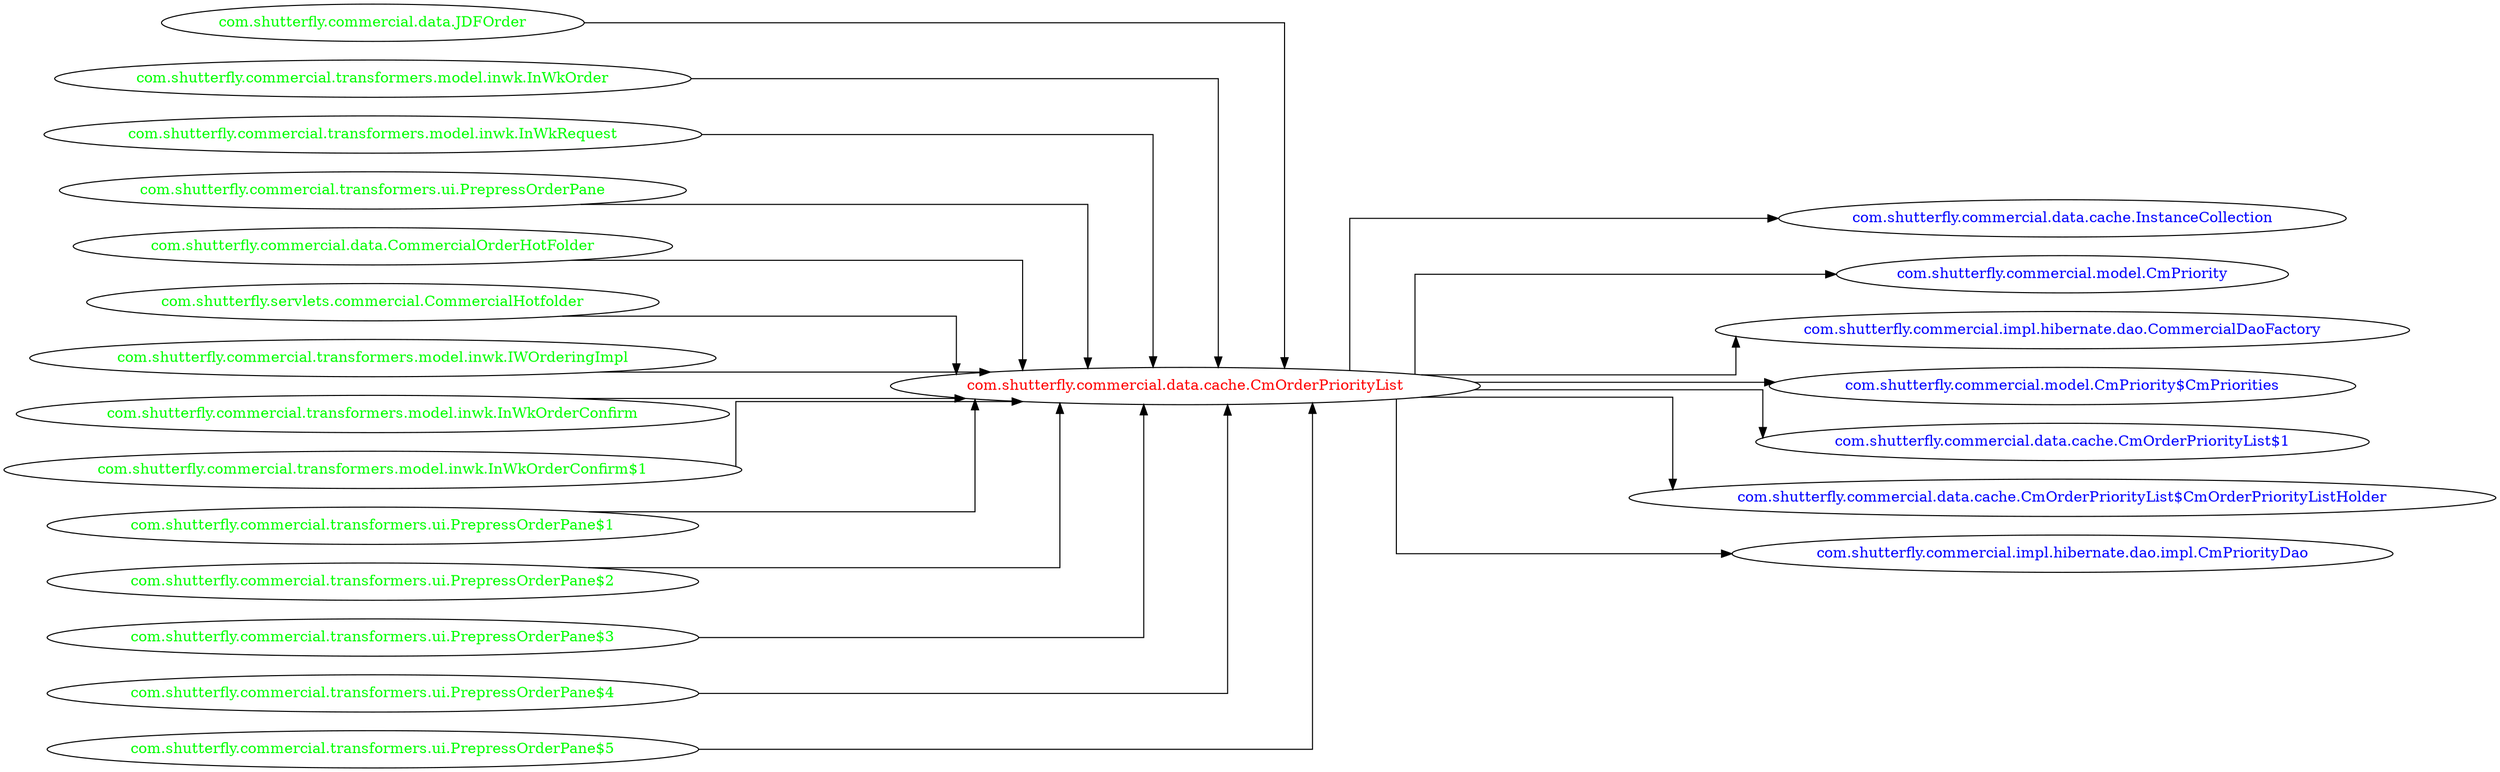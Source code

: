 digraph dependencyGraph {
 concentrate=true;
 ranksep="2.0";
 rankdir="LR"; 
 splines="ortho";
"com.shutterfly.commercial.data.cache.CmOrderPriorityList" [fontcolor="red"];
"com.shutterfly.commercial.data.cache.InstanceCollection" [ fontcolor="blue" ];
"com.shutterfly.commercial.data.cache.CmOrderPriorityList"->"com.shutterfly.commercial.data.cache.InstanceCollection";
"com.shutterfly.commercial.model.CmPriority" [ fontcolor="blue" ];
"com.shutterfly.commercial.data.cache.CmOrderPriorityList"->"com.shutterfly.commercial.model.CmPriority";
"com.shutterfly.commercial.impl.hibernate.dao.CommercialDaoFactory" [ fontcolor="blue" ];
"com.shutterfly.commercial.data.cache.CmOrderPriorityList"->"com.shutterfly.commercial.impl.hibernate.dao.CommercialDaoFactory";
"com.shutterfly.commercial.model.CmPriority$CmPriorities" [ fontcolor="blue" ];
"com.shutterfly.commercial.data.cache.CmOrderPriorityList"->"com.shutterfly.commercial.model.CmPriority$CmPriorities";
"com.shutterfly.commercial.data.cache.CmOrderPriorityList$1" [ fontcolor="blue" ];
"com.shutterfly.commercial.data.cache.CmOrderPriorityList"->"com.shutterfly.commercial.data.cache.CmOrderPriorityList$1";
"com.shutterfly.commercial.data.cache.CmOrderPriorityList$CmOrderPriorityListHolder" [ fontcolor="blue" ];
"com.shutterfly.commercial.data.cache.CmOrderPriorityList"->"com.shutterfly.commercial.data.cache.CmOrderPriorityList$CmOrderPriorityListHolder";
"com.shutterfly.commercial.impl.hibernate.dao.impl.CmPriorityDao" [ fontcolor="blue" ];
"com.shutterfly.commercial.data.cache.CmOrderPriorityList"->"com.shutterfly.commercial.impl.hibernate.dao.impl.CmPriorityDao";
"com.shutterfly.commercial.data.JDFOrder" [ fontcolor="green" ];
"com.shutterfly.commercial.data.JDFOrder"->"com.shutterfly.commercial.data.cache.CmOrderPriorityList";
"com.shutterfly.commercial.transformers.model.inwk.InWkOrder" [ fontcolor="green" ];
"com.shutterfly.commercial.transformers.model.inwk.InWkOrder"->"com.shutterfly.commercial.data.cache.CmOrderPriorityList";
"com.shutterfly.commercial.transformers.model.inwk.InWkRequest" [ fontcolor="green" ];
"com.shutterfly.commercial.transformers.model.inwk.InWkRequest"->"com.shutterfly.commercial.data.cache.CmOrderPriorityList";
"com.shutterfly.commercial.transformers.ui.PrepressOrderPane" [ fontcolor="green" ];
"com.shutterfly.commercial.transformers.ui.PrepressOrderPane"->"com.shutterfly.commercial.data.cache.CmOrderPriorityList";
"com.shutterfly.commercial.data.CommercialOrderHotFolder" [ fontcolor="green" ];
"com.shutterfly.commercial.data.CommercialOrderHotFolder"->"com.shutterfly.commercial.data.cache.CmOrderPriorityList";
"com.shutterfly.servlets.commercial.CommercialHotfolder" [ fontcolor="green" ];
"com.shutterfly.servlets.commercial.CommercialHotfolder"->"com.shutterfly.commercial.data.cache.CmOrderPriorityList";
"com.shutterfly.commercial.transformers.model.inwk.IWOrderingImpl" [ fontcolor="green" ];
"com.shutterfly.commercial.transformers.model.inwk.IWOrderingImpl"->"com.shutterfly.commercial.data.cache.CmOrderPriorityList";
"com.shutterfly.commercial.transformers.model.inwk.InWkOrderConfirm" [ fontcolor="green" ];
"com.shutterfly.commercial.transformers.model.inwk.InWkOrderConfirm"->"com.shutterfly.commercial.data.cache.CmOrderPriorityList";
"com.shutterfly.commercial.transformers.model.inwk.InWkOrderConfirm$1" [ fontcolor="green" ];
"com.shutterfly.commercial.transformers.model.inwk.InWkOrderConfirm$1"->"com.shutterfly.commercial.data.cache.CmOrderPriorityList";
"com.shutterfly.commercial.transformers.ui.PrepressOrderPane$1" [ fontcolor="green" ];
"com.shutterfly.commercial.transformers.ui.PrepressOrderPane$1"->"com.shutterfly.commercial.data.cache.CmOrderPriorityList";
"com.shutterfly.commercial.transformers.ui.PrepressOrderPane$2" [ fontcolor="green" ];
"com.shutterfly.commercial.transformers.ui.PrepressOrderPane$2"->"com.shutterfly.commercial.data.cache.CmOrderPriorityList";
"com.shutterfly.commercial.transformers.ui.PrepressOrderPane$3" [ fontcolor="green" ];
"com.shutterfly.commercial.transformers.ui.PrepressOrderPane$3"->"com.shutterfly.commercial.data.cache.CmOrderPriorityList";
"com.shutterfly.commercial.transformers.ui.PrepressOrderPane$4" [ fontcolor="green" ];
"com.shutterfly.commercial.transformers.ui.PrepressOrderPane$4"->"com.shutterfly.commercial.data.cache.CmOrderPriorityList";
"com.shutterfly.commercial.transformers.ui.PrepressOrderPane$5" [ fontcolor="green" ];
"com.shutterfly.commercial.transformers.ui.PrepressOrderPane$5"->"com.shutterfly.commercial.data.cache.CmOrderPriorityList";
}